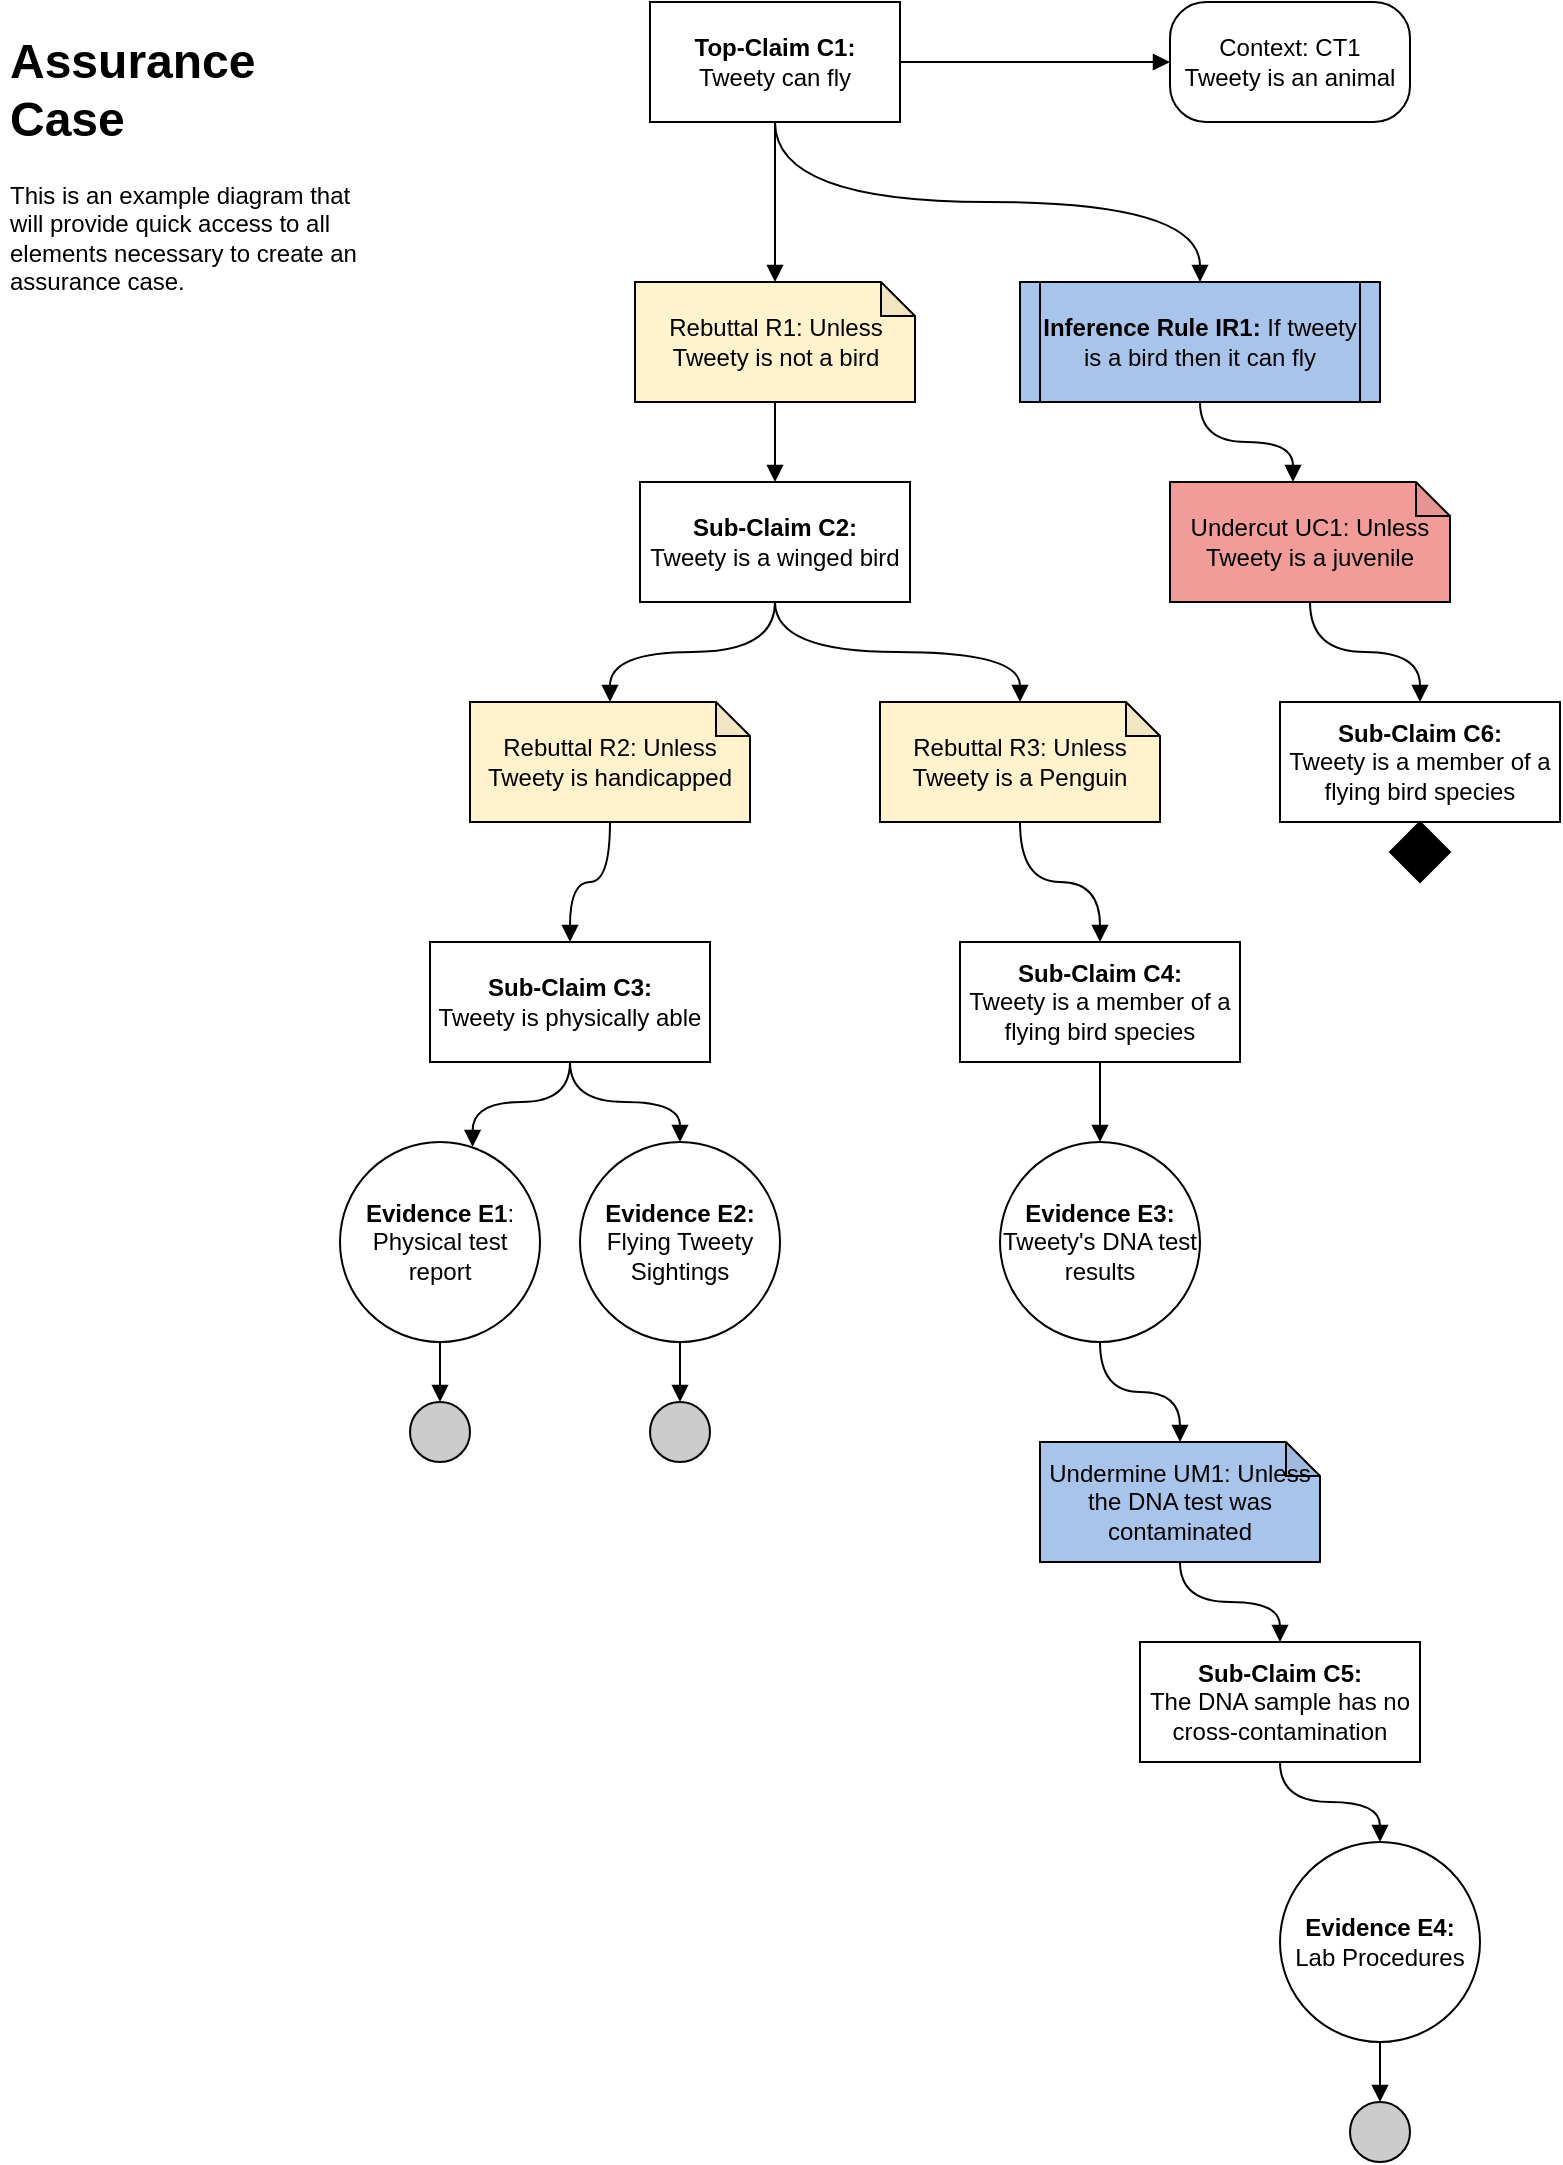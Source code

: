 <mxfile version="20.3.6" type="device"><diagram id="2RAkf9iS2bYrb-5zrusB" name="Page-1"><mxGraphModel dx="1000" dy="782" grid="1" gridSize="10" guides="1" tooltips="1" connect="1" arrows="1" fold="1" page="1" pageScale="1" pageWidth="850" pageHeight="1100" math="0" shadow="0"><root><mxCell id="0"/><mxCell id="1" parent="0"/><mxCell id="EpLoNu7SxfJ4iQwhgqlz-1" value="&lt;h1&gt;Assurance Case&lt;/h1&gt;&lt;p&gt;This is an example diagram that will provide quick access to all elements necessary to create an assurance case.&lt;/p&gt;" style="text;html=1;strokeColor=none;fillColor=none;spacing=5;spacingTop=-20;whiteSpace=wrap;overflow=hidden;rounded=0;" parent="1" vertex="1"><mxGeometry x="20" y="20" width="190" height="150" as="geometry"/></mxCell><mxCell id="EpLoNu7SxfJ4iQwhgqlz-4" style="edgeStyle=orthogonalEdgeStyle;rounded=0;orthogonalLoop=1;jettySize=auto;html=1;exitX=1;exitY=0.5;exitDx=0;exitDy=0;entryX=0;entryY=0.5;entryDx=0;entryDy=0;endArrow=block;endFill=1;" parent="1" source="EpLoNu7SxfJ4iQwhgqlz-2" target="EpLoNu7SxfJ4iQwhgqlz-3" edge="1"><mxGeometry relative="1" as="geometry"/></mxCell><mxCell id="EpLoNu7SxfJ4iQwhgqlz-6" value="" style="edgeStyle=orthogonalEdgeStyle;rounded=0;orthogonalLoop=1;jettySize=auto;html=1;endArrow=block;endFill=1;curved=1;" parent="1" source="EpLoNu7SxfJ4iQwhgqlz-2" target="EpLoNu7SxfJ4iQwhgqlz-5" edge="1"><mxGeometry relative="1" as="geometry"/></mxCell><mxCell id="EpLoNu7SxfJ4iQwhgqlz-37" style="edgeStyle=orthogonalEdgeStyle;curved=1;rounded=0;orthogonalLoop=1;jettySize=auto;html=1;exitX=0.5;exitY=1;exitDx=0;exitDy=0;endArrow=block;endFill=1;" parent="1" source="EpLoNu7SxfJ4iQwhgqlz-2" target="EpLoNu7SxfJ4iQwhgqlz-36" edge="1"><mxGeometry relative="1" as="geometry"/></mxCell><mxCell id="EpLoNu7SxfJ4iQwhgqlz-2" value="&lt;b&gt;Top-Claim C1:&lt;br&gt;&lt;/b&gt;Tweety can fly" style="rounded=0;whiteSpace=wrap;html=1;" parent="1" vertex="1"><mxGeometry x="345" y="10" width="125" height="60" as="geometry"/></mxCell><mxCell id="EpLoNu7SxfJ4iQwhgqlz-3" value="Context: CT1&lt;br&gt;Tweety is an animal" style="rounded=1;whiteSpace=wrap;html=1;arcSize=30;" parent="1" vertex="1"><mxGeometry x="605" y="10" width="120" height="60" as="geometry"/></mxCell><mxCell id="EpLoNu7SxfJ4iQwhgqlz-9" style="edgeStyle=orthogonalEdgeStyle;curved=1;rounded=0;orthogonalLoop=1;jettySize=auto;html=1;endArrow=block;endFill=1;" parent="1" source="EpLoNu7SxfJ4iQwhgqlz-5" target="EpLoNu7SxfJ4iQwhgqlz-8" edge="1"><mxGeometry relative="1" as="geometry"/></mxCell><mxCell id="EpLoNu7SxfJ4iQwhgqlz-5" value="Rebuttal R1: Unless Tweety is not a bird" style="shape=note;whiteSpace=wrap;html=1;backgroundOutline=1;darkOpacity=0.05;size=17;fillColor=#FFF2CC;" parent="1" vertex="1"><mxGeometry x="337.5" y="150" width="140" height="60" as="geometry"/></mxCell><mxCell id="EpLoNu7SxfJ4iQwhgqlz-12" style="edgeStyle=orthogonalEdgeStyle;curved=1;rounded=0;orthogonalLoop=1;jettySize=auto;html=1;exitX=0.5;exitY=1;exitDx=0;exitDy=0;entryX=0.5;entryY=0;entryDx=0;entryDy=0;entryPerimeter=0;endArrow=block;endFill=1;" parent="1" source="EpLoNu7SxfJ4iQwhgqlz-8" target="EpLoNu7SxfJ4iQwhgqlz-10" edge="1"><mxGeometry relative="1" as="geometry"/></mxCell><mxCell id="EpLoNu7SxfJ4iQwhgqlz-13" style="edgeStyle=orthogonalEdgeStyle;curved=1;rounded=0;orthogonalLoop=1;jettySize=auto;html=1;exitX=0.5;exitY=1;exitDx=0;exitDy=0;entryX=0.5;entryY=0;entryDx=0;entryDy=0;entryPerimeter=0;endArrow=block;endFill=1;" parent="1" source="EpLoNu7SxfJ4iQwhgqlz-8" target="EpLoNu7SxfJ4iQwhgqlz-11" edge="1"><mxGeometry relative="1" as="geometry"/></mxCell><mxCell id="EpLoNu7SxfJ4iQwhgqlz-8" value="&lt;b&gt;Sub-Claim C2:&lt;br&gt;&lt;/b&gt;Tweety is a winged bird" style="rounded=0;whiteSpace=wrap;html=1;" parent="1" vertex="1"><mxGeometry x="340" y="250" width="135" height="60" as="geometry"/></mxCell><mxCell id="EpLoNu7SxfJ4iQwhgqlz-16" style="edgeStyle=orthogonalEdgeStyle;curved=1;rounded=0;orthogonalLoop=1;jettySize=auto;html=1;exitX=0.5;exitY=1;exitDx=0;exitDy=0;exitPerimeter=0;entryX=0.5;entryY=0;entryDx=0;entryDy=0;endArrow=block;endFill=1;" parent="1" source="EpLoNu7SxfJ4iQwhgqlz-10" target="EpLoNu7SxfJ4iQwhgqlz-14" edge="1"><mxGeometry relative="1" as="geometry"/></mxCell><mxCell id="EpLoNu7SxfJ4iQwhgqlz-10" value="Rebuttal R2: Unless Tweety is handicapped" style="shape=note;whiteSpace=wrap;html=1;backgroundOutline=1;darkOpacity=0.05;size=17;fillColor=#FFF2CC;" parent="1" vertex="1"><mxGeometry x="255" y="360" width="140" height="60" as="geometry"/></mxCell><mxCell id="EpLoNu7SxfJ4iQwhgqlz-17" style="edgeStyle=orthogonalEdgeStyle;curved=1;rounded=0;orthogonalLoop=1;jettySize=auto;html=1;endArrow=block;endFill=1;" parent="1" source="EpLoNu7SxfJ4iQwhgqlz-11" target="EpLoNu7SxfJ4iQwhgqlz-15" edge="1"><mxGeometry relative="1" as="geometry"/></mxCell><mxCell id="EpLoNu7SxfJ4iQwhgqlz-11" value="Rebuttal R3: Unless Tweety is a Penguin" style="shape=note;whiteSpace=wrap;html=1;backgroundOutline=1;darkOpacity=0.05;size=17;fillColor=#FFF2CC;" parent="1" vertex="1"><mxGeometry x="460" y="360" width="140" height="60" as="geometry"/></mxCell><mxCell id="EpLoNu7SxfJ4iQwhgqlz-20" style="edgeStyle=orthogonalEdgeStyle;curved=1;rounded=0;orthogonalLoop=1;jettySize=auto;html=1;exitX=0.5;exitY=1;exitDx=0;exitDy=0;entryX=0.663;entryY=0.025;entryDx=0;entryDy=0;entryPerimeter=0;endArrow=block;endFill=1;" parent="1" source="EpLoNu7SxfJ4iQwhgqlz-14" target="EpLoNu7SxfJ4iQwhgqlz-18" edge="1"><mxGeometry relative="1" as="geometry"/></mxCell><mxCell id="EpLoNu7SxfJ4iQwhgqlz-21" style="edgeStyle=orthogonalEdgeStyle;curved=1;rounded=0;orthogonalLoop=1;jettySize=auto;html=1;entryX=0.5;entryY=0;entryDx=0;entryDy=0;endArrow=block;endFill=1;" parent="1" source="EpLoNu7SxfJ4iQwhgqlz-14" target="EpLoNu7SxfJ4iQwhgqlz-19" edge="1"><mxGeometry relative="1" as="geometry"/></mxCell><mxCell id="EpLoNu7SxfJ4iQwhgqlz-14" value="&lt;b&gt;Sub-Claim C3:&lt;br&gt;&lt;/b&gt;Tweety is physically able" style="rounded=0;whiteSpace=wrap;html=1;" parent="1" vertex="1"><mxGeometry x="235" y="480" width="140" height="60" as="geometry"/></mxCell><mxCell id="EpLoNu7SxfJ4iQwhgqlz-27" style="edgeStyle=orthogonalEdgeStyle;curved=1;rounded=0;orthogonalLoop=1;jettySize=auto;html=1;entryX=0.5;entryY=0;entryDx=0;entryDy=0;endArrow=block;endFill=1;" parent="1" source="EpLoNu7SxfJ4iQwhgqlz-15" target="EpLoNu7SxfJ4iQwhgqlz-26" edge="1"><mxGeometry relative="1" as="geometry"/></mxCell><mxCell id="EpLoNu7SxfJ4iQwhgqlz-15" value="&lt;b&gt;Sub-Claim C4:&lt;br&gt;&lt;/b&gt;Tweety is a member of a flying bird species" style="rounded=0;whiteSpace=wrap;html=1;" parent="1" vertex="1"><mxGeometry x="500" y="480" width="140" height="60" as="geometry"/></mxCell><mxCell id="EpLoNu7SxfJ4iQwhgqlz-23" style="edgeStyle=orthogonalEdgeStyle;curved=1;rounded=0;orthogonalLoop=1;jettySize=auto;html=1;entryX=0.5;entryY=0;entryDx=0;entryDy=0;endArrow=block;endFill=1;" parent="1" source="EpLoNu7SxfJ4iQwhgqlz-18" target="EpLoNu7SxfJ4iQwhgqlz-22" edge="1"><mxGeometry relative="1" as="geometry"/></mxCell><mxCell id="EpLoNu7SxfJ4iQwhgqlz-18" value="&lt;b&gt;Evidence E1&lt;/b&gt;:&lt;br&gt;Physical test report" style="ellipse;whiteSpace=wrap;html=1;aspect=fixed;fillColor=#ffffff;rounded=0;" parent="1" vertex="1"><mxGeometry x="190" y="580" width="100" height="100" as="geometry"/></mxCell><mxCell id="EpLoNu7SxfJ4iQwhgqlz-25" style="edgeStyle=orthogonalEdgeStyle;curved=1;rounded=0;orthogonalLoop=1;jettySize=auto;html=1;entryX=0.5;entryY=0;entryDx=0;entryDy=0;endArrow=block;endFill=1;" parent="1" source="EpLoNu7SxfJ4iQwhgqlz-19" target="EpLoNu7SxfJ4iQwhgqlz-24" edge="1"><mxGeometry relative="1" as="geometry"/></mxCell><mxCell id="EpLoNu7SxfJ4iQwhgqlz-19" value="&lt;b&gt;Evidence E2:&lt;/b&gt;&lt;br&gt;Flying Tweety Sightings" style="ellipse;whiteSpace=wrap;html=1;aspect=fixed;fillColor=#ffffff;rounded=0;" parent="1" vertex="1"><mxGeometry x="310" y="580" width="100" height="100" as="geometry"/></mxCell><mxCell id="EpLoNu7SxfJ4iQwhgqlz-22" value="" style="ellipse;whiteSpace=wrap;html=1;aspect=fixed;fillColor=#CCCCCC;" parent="1" vertex="1"><mxGeometry x="225" y="710" width="30" height="30" as="geometry"/></mxCell><mxCell id="EpLoNu7SxfJ4iQwhgqlz-24" value="" style="ellipse;whiteSpace=wrap;html=1;aspect=fixed;fillColor=#CCCCCC;" parent="1" vertex="1"><mxGeometry x="345" y="710" width="30" height="30" as="geometry"/></mxCell><mxCell id="EpLoNu7SxfJ4iQwhgqlz-29" style="edgeStyle=orthogonalEdgeStyle;curved=1;rounded=0;orthogonalLoop=1;jettySize=auto;html=1;entryX=0.5;entryY=0;entryDx=0;entryDy=0;entryPerimeter=0;endArrow=block;endFill=1;" parent="1" source="EpLoNu7SxfJ4iQwhgqlz-26" target="EpLoNu7SxfJ4iQwhgqlz-28" edge="1"><mxGeometry relative="1" as="geometry"/></mxCell><mxCell id="EpLoNu7SxfJ4iQwhgqlz-26" value="&lt;b&gt;Evidence E3:&lt;/b&gt;&lt;br&gt;Tweety's DNA test results" style="ellipse;whiteSpace=wrap;html=1;aspect=fixed;fillColor=#ffffff;rounded=0;" parent="1" vertex="1"><mxGeometry x="520" y="580" width="100" height="100" as="geometry"/></mxCell><mxCell id="EpLoNu7SxfJ4iQwhgqlz-31" style="edgeStyle=orthogonalEdgeStyle;curved=1;rounded=0;orthogonalLoop=1;jettySize=auto;html=1;endArrow=block;endFill=1;" parent="1" source="EpLoNu7SxfJ4iQwhgqlz-28" target="EpLoNu7SxfJ4iQwhgqlz-30" edge="1"><mxGeometry relative="1" as="geometry"/></mxCell><mxCell id="EpLoNu7SxfJ4iQwhgqlz-28" value="Undermine UM1: Unless the DNA test was contaminated" style="shape=note;whiteSpace=wrap;html=1;backgroundOutline=1;darkOpacity=0.05;size=17;fillColor=#A9C4EB;" parent="1" vertex="1"><mxGeometry x="540" y="730" width="140" height="60" as="geometry"/></mxCell><mxCell id="EpLoNu7SxfJ4iQwhgqlz-35" style="edgeStyle=orthogonalEdgeStyle;curved=1;rounded=0;orthogonalLoop=1;jettySize=auto;html=1;endArrow=block;endFill=1;" parent="1" source="EpLoNu7SxfJ4iQwhgqlz-30" target="EpLoNu7SxfJ4iQwhgqlz-33" edge="1"><mxGeometry relative="1" as="geometry"/></mxCell><mxCell id="EpLoNu7SxfJ4iQwhgqlz-30" value="&lt;b&gt;Sub-Claim C5:&lt;br&gt;&lt;/b&gt;The DNA sample has no cross-contamination" style="rounded=0;whiteSpace=wrap;html=1;" parent="1" vertex="1"><mxGeometry x="590" y="830" width="140" height="60" as="geometry"/></mxCell><mxCell id="EpLoNu7SxfJ4iQwhgqlz-32" style="edgeStyle=orthogonalEdgeStyle;curved=1;rounded=0;orthogonalLoop=1;jettySize=auto;html=1;entryX=0.5;entryY=0;entryDx=0;entryDy=0;endArrow=block;endFill=1;" parent="1" source="EpLoNu7SxfJ4iQwhgqlz-33" target="EpLoNu7SxfJ4iQwhgqlz-34" edge="1"><mxGeometry relative="1" as="geometry"/></mxCell><mxCell id="EpLoNu7SxfJ4iQwhgqlz-33" value="&lt;b&gt;Evidence E4:&lt;/b&gt;&lt;br&gt;Lab Procedures" style="ellipse;whiteSpace=wrap;html=1;aspect=fixed;fillColor=#ffffff;rounded=0;" parent="1" vertex="1"><mxGeometry x="660" y="930" width="100" height="100" as="geometry"/></mxCell><mxCell id="EpLoNu7SxfJ4iQwhgqlz-34" value="" style="ellipse;whiteSpace=wrap;html=1;aspect=fixed;fillColor=#CCCCCC;" parent="1" vertex="1"><mxGeometry x="695" y="1060" width="30" height="30" as="geometry"/></mxCell><mxCell id="EpLoNu7SxfJ4iQwhgqlz-39" style="edgeStyle=orthogonalEdgeStyle;curved=1;rounded=0;orthogonalLoop=1;jettySize=auto;html=1;entryX=0;entryY=0;entryDx=61.5;entryDy=0;entryPerimeter=0;endArrow=block;endFill=1;" parent="1" source="EpLoNu7SxfJ4iQwhgqlz-36" target="EpLoNu7SxfJ4iQwhgqlz-38" edge="1"><mxGeometry relative="1" as="geometry"/></mxCell><mxCell id="EpLoNu7SxfJ4iQwhgqlz-36" value="&lt;b&gt;Inference Rule IR1:&lt;/b&gt; If tweety is a bird then it can fly" style="shape=process;whiteSpace=wrap;html=1;backgroundOutline=1;fillColor=#A9C4EB;size=0.056;" parent="1" vertex="1"><mxGeometry x="530" y="150" width="180" height="60" as="geometry"/></mxCell><mxCell id="EpLoNu7SxfJ4iQwhgqlz-41" style="edgeStyle=orthogonalEdgeStyle;curved=1;rounded=0;orthogonalLoop=1;jettySize=auto;html=1;endArrow=block;endFill=1;" parent="1" source="EpLoNu7SxfJ4iQwhgqlz-38" target="EpLoNu7SxfJ4iQwhgqlz-40" edge="1"><mxGeometry relative="1" as="geometry"/></mxCell><mxCell id="EpLoNu7SxfJ4iQwhgqlz-38" value="Undercut UC1: Unless Tweety is a juvenile" style="shape=note;whiteSpace=wrap;html=1;backgroundOutline=1;darkOpacity=0.05;size=17;fillColor=#F19C99;" parent="1" vertex="1"><mxGeometry x="605" y="250" width="140" height="60" as="geometry"/></mxCell><mxCell id="EpLoNu7SxfJ4iQwhgqlz-40" value="&lt;b&gt;Sub-Claim C6:&lt;br&gt;&lt;/b&gt;Tweety is a member of a flying bird species" style="rounded=0;whiteSpace=wrap;html=1;" parent="1" vertex="1"><mxGeometry x="660" y="360" width="140" height="60" as="geometry"/></mxCell><mxCell id="EpLoNu7SxfJ4iQwhgqlz-42" value="" style="rhombus;whiteSpace=wrap;html=1;fillColor=#000000;" parent="1" vertex="1"><mxGeometry x="715" y="420" width="30" height="30" as="geometry"/></mxCell></root></mxGraphModel></diagram></mxfile>